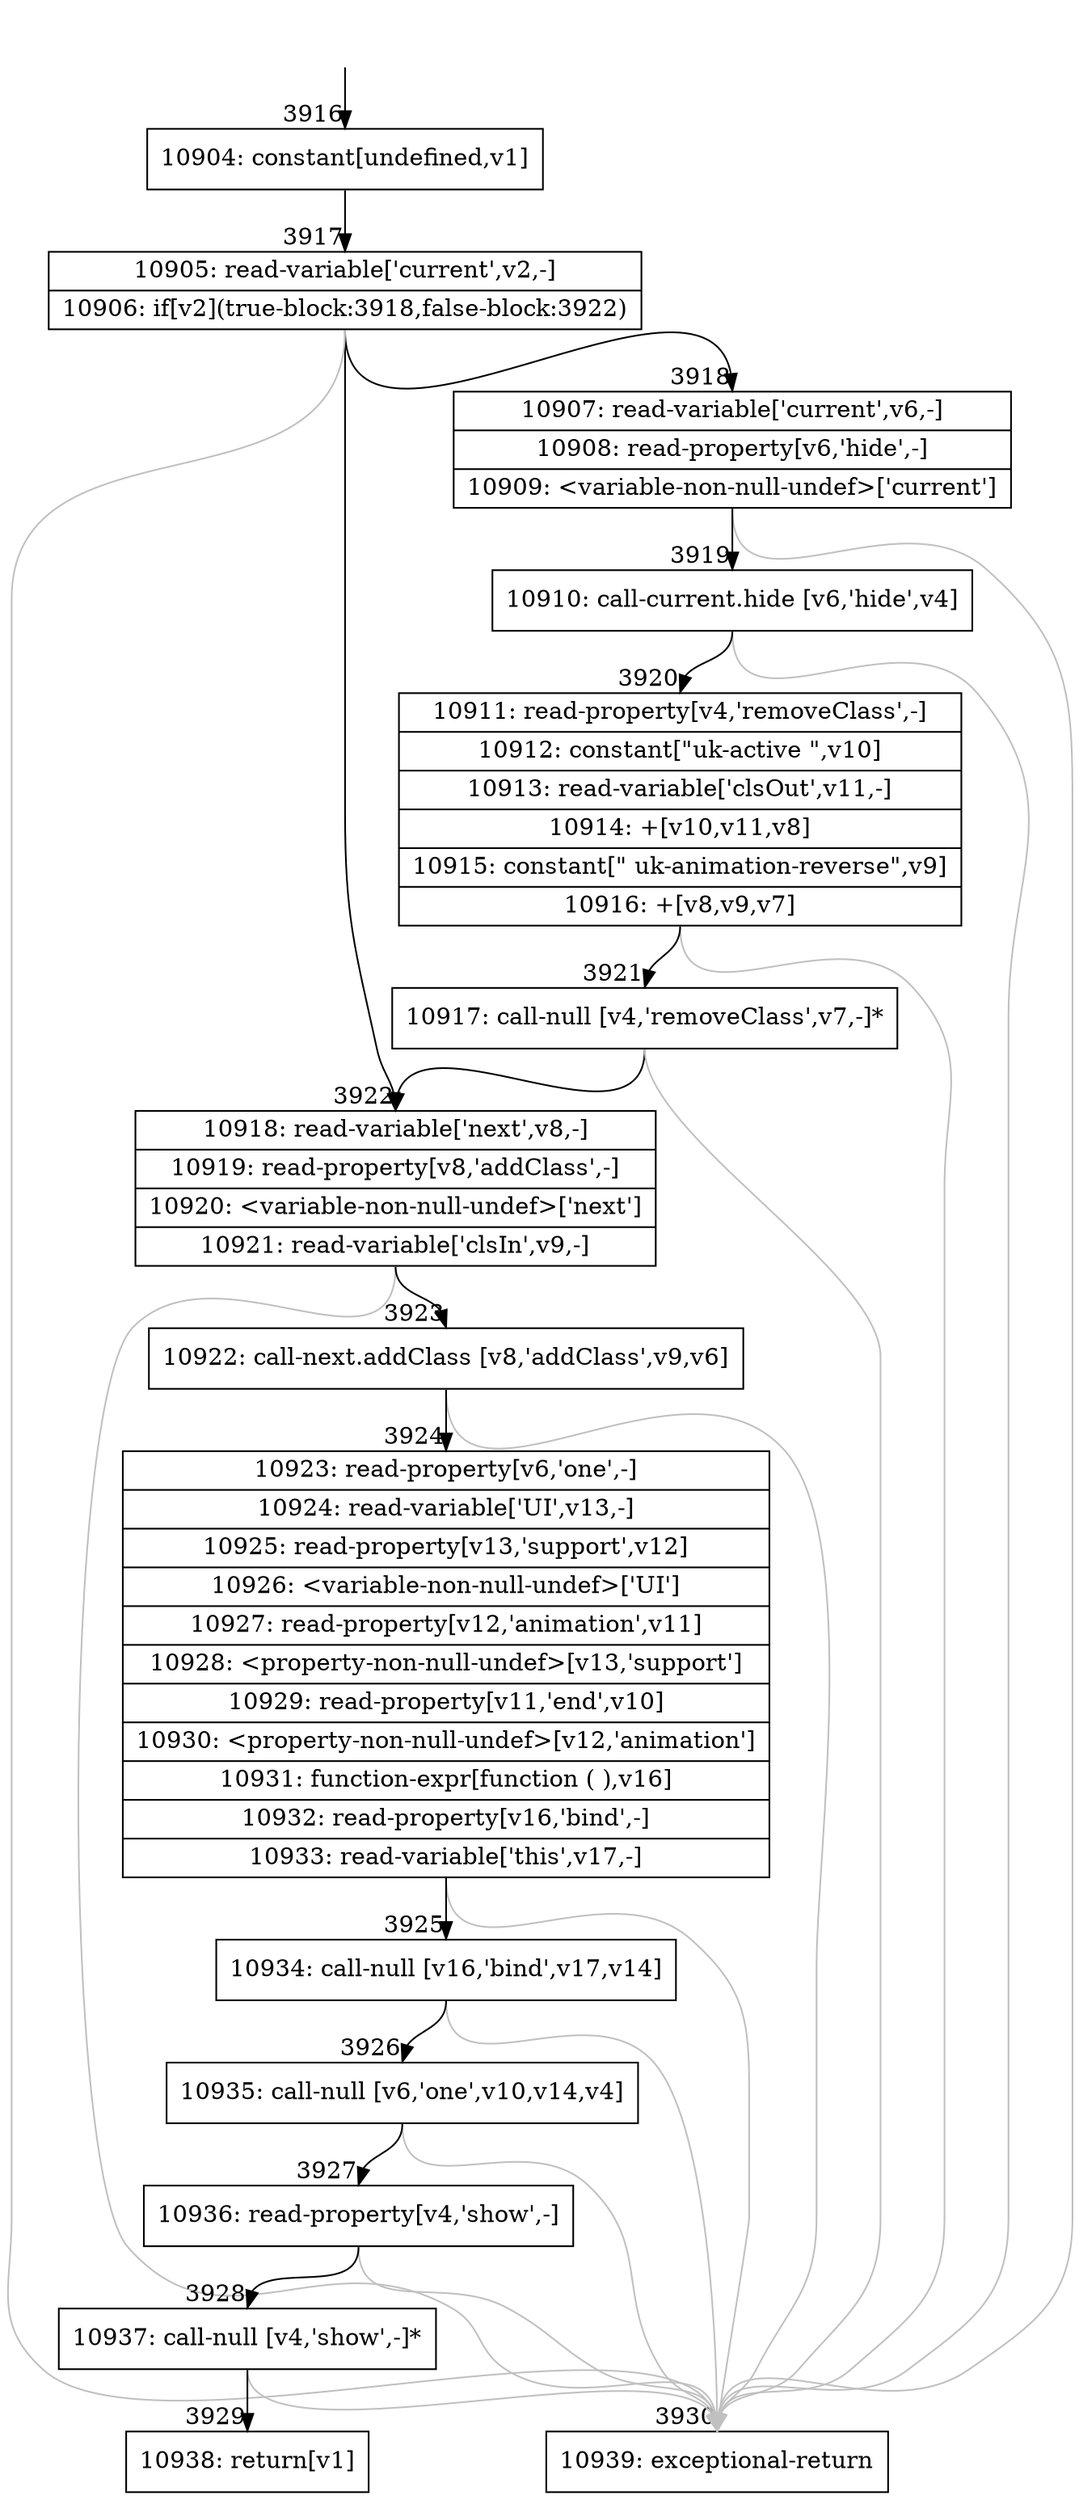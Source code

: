 digraph {
rankdir="TD"
BB_entry293[shape=none,label=""];
BB_entry293 -> BB3916 [tailport=s, headport=n, headlabel="    3916"]
BB3916 [shape=record label="{10904: constant[undefined,v1]}" ] 
BB3916 -> BB3917 [tailport=s, headport=n, headlabel="      3917"]
BB3917 [shape=record label="{10905: read-variable['current',v2,-]|10906: if[v2](true-block:3918,false-block:3922)}" ] 
BB3917 -> BB3918 [tailport=s, headport=n, headlabel="      3918"]
BB3917 -> BB3922 [tailport=s, headport=n, headlabel="      3922"]
BB3917 -> BB3930 [tailport=s, headport=n, color=gray, headlabel="      3930"]
BB3918 [shape=record label="{10907: read-variable['current',v6,-]|10908: read-property[v6,'hide',-]|10909: \<variable-non-null-undef\>['current']}" ] 
BB3918 -> BB3919 [tailport=s, headport=n, headlabel="      3919"]
BB3918 -> BB3930 [tailport=s, headport=n, color=gray]
BB3919 [shape=record label="{10910: call-current.hide [v6,'hide',v4]}" ] 
BB3919 -> BB3920 [tailport=s, headport=n, headlabel="      3920"]
BB3919 -> BB3930 [tailport=s, headport=n, color=gray]
BB3920 [shape=record label="{10911: read-property[v4,'removeClass',-]|10912: constant[\"uk-active \",v10]|10913: read-variable['clsOut',v11,-]|10914: +[v10,v11,v8]|10915: constant[\" uk-animation-reverse\",v9]|10916: +[v8,v9,v7]}" ] 
BB3920 -> BB3921 [tailport=s, headport=n, headlabel="      3921"]
BB3920 -> BB3930 [tailport=s, headport=n, color=gray]
BB3921 [shape=record label="{10917: call-null [v4,'removeClass',v7,-]*}" ] 
BB3921 -> BB3922 [tailport=s, headport=n]
BB3921 -> BB3930 [tailport=s, headport=n, color=gray]
BB3922 [shape=record label="{10918: read-variable['next',v8,-]|10919: read-property[v8,'addClass',-]|10920: \<variable-non-null-undef\>['next']|10921: read-variable['clsIn',v9,-]}" ] 
BB3922 -> BB3923 [tailport=s, headport=n, headlabel="      3923"]
BB3922 -> BB3930 [tailport=s, headport=n, color=gray]
BB3923 [shape=record label="{10922: call-next.addClass [v8,'addClass',v9,v6]}" ] 
BB3923 -> BB3924 [tailport=s, headport=n, headlabel="      3924"]
BB3923 -> BB3930 [tailport=s, headport=n, color=gray]
BB3924 [shape=record label="{10923: read-property[v6,'one',-]|10924: read-variable['UI',v13,-]|10925: read-property[v13,'support',v12]|10926: \<variable-non-null-undef\>['UI']|10927: read-property[v12,'animation',v11]|10928: \<property-non-null-undef\>[v13,'support']|10929: read-property[v11,'end',v10]|10930: \<property-non-null-undef\>[v12,'animation']|10931: function-expr[function ( ),v16]|10932: read-property[v16,'bind',-]|10933: read-variable['this',v17,-]}" ] 
BB3924 -> BB3925 [tailport=s, headport=n, headlabel="      3925"]
BB3924 -> BB3930 [tailport=s, headport=n, color=gray]
BB3925 [shape=record label="{10934: call-null [v16,'bind',v17,v14]}" ] 
BB3925 -> BB3926 [tailport=s, headport=n, headlabel="      3926"]
BB3925 -> BB3930 [tailport=s, headport=n, color=gray]
BB3926 [shape=record label="{10935: call-null [v6,'one',v10,v14,v4]}" ] 
BB3926 -> BB3927 [tailport=s, headport=n, headlabel="      3927"]
BB3926 -> BB3930 [tailport=s, headport=n, color=gray]
BB3927 [shape=record label="{10936: read-property[v4,'show',-]}" ] 
BB3927 -> BB3928 [tailport=s, headport=n, headlabel="      3928"]
BB3927 -> BB3930 [tailport=s, headport=n, color=gray]
BB3928 [shape=record label="{10937: call-null [v4,'show',-]*}" ] 
BB3928 -> BB3929 [tailport=s, headport=n, headlabel="      3929"]
BB3928 -> BB3930 [tailport=s, headport=n, color=gray]
BB3929 [shape=record label="{10938: return[v1]}" ] 
BB3930 [shape=record label="{10939: exceptional-return}" ] 
//#$~ 3017
}

